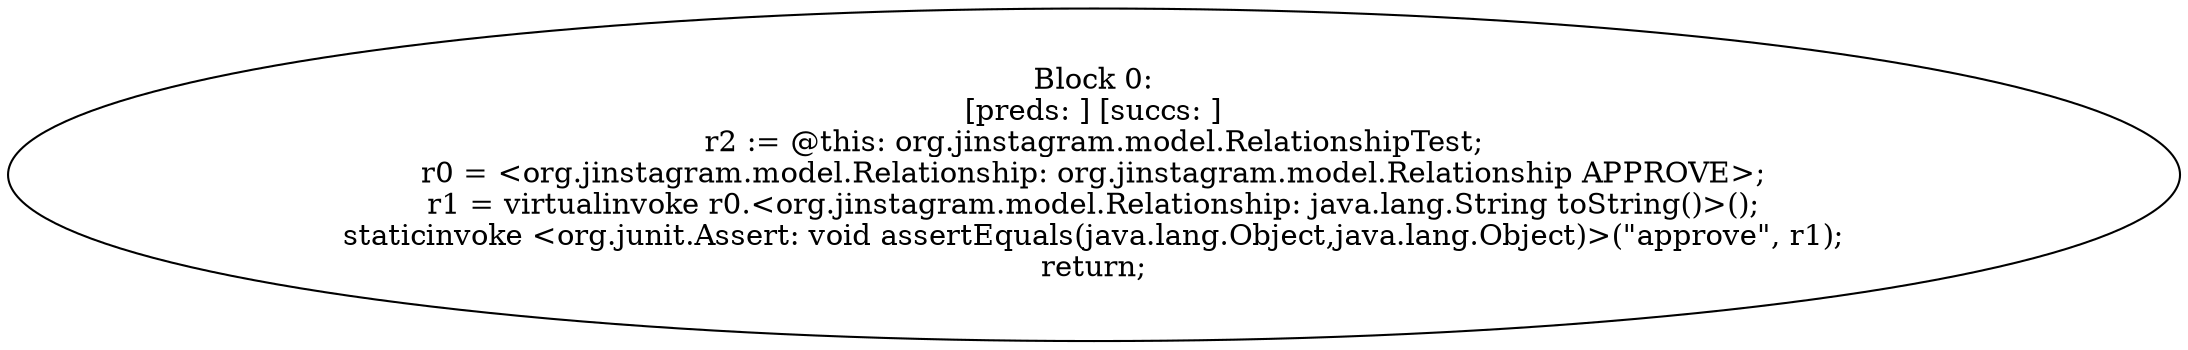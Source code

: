 digraph "unitGraph" {
    "Block 0:
[preds: ] [succs: ]
r2 := @this: org.jinstagram.model.RelationshipTest;
r0 = <org.jinstagram.model.Relationship: org.jinstagram.model.Relationship APPROVE>;
r1 = virtualinvoke r0.<org.jinstagram.model.Relationship: java.lang.String toString()>();
staticinvoke <org.junit.Assert: void assertEquals(java.lang.Object,java.lang.Object)>(\"approve\", r1);
return;
"
}
